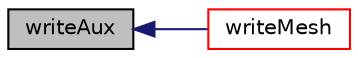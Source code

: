 digraph "writeAux"
{
  bgcolor="transparent";
  edge [fontname="Helvetica",fontsize="10",labelfontname="Helvetica",labelfontsize="10"];
  node [fontname="Helvetica",fontsize="10",shape=record];
  rankdir="LR";
  Node1006 [label="writeAux",height=0.2,width=0.4,color="black", fillcolor="grey75", style="filled", fontcolor="black"];
  Node1006 -> Node1007 [dir="back",color="midnightblue",fontsize="10",style="solid",fontname="Helvetica"];
  Node1007 [label="writeMesh",height=0.2,width=0.4,color="red",URL="$a22065.html#a8cf37a82791cedec0e4111345c4f8eb9",tooltip="Write mesh. "];
}
